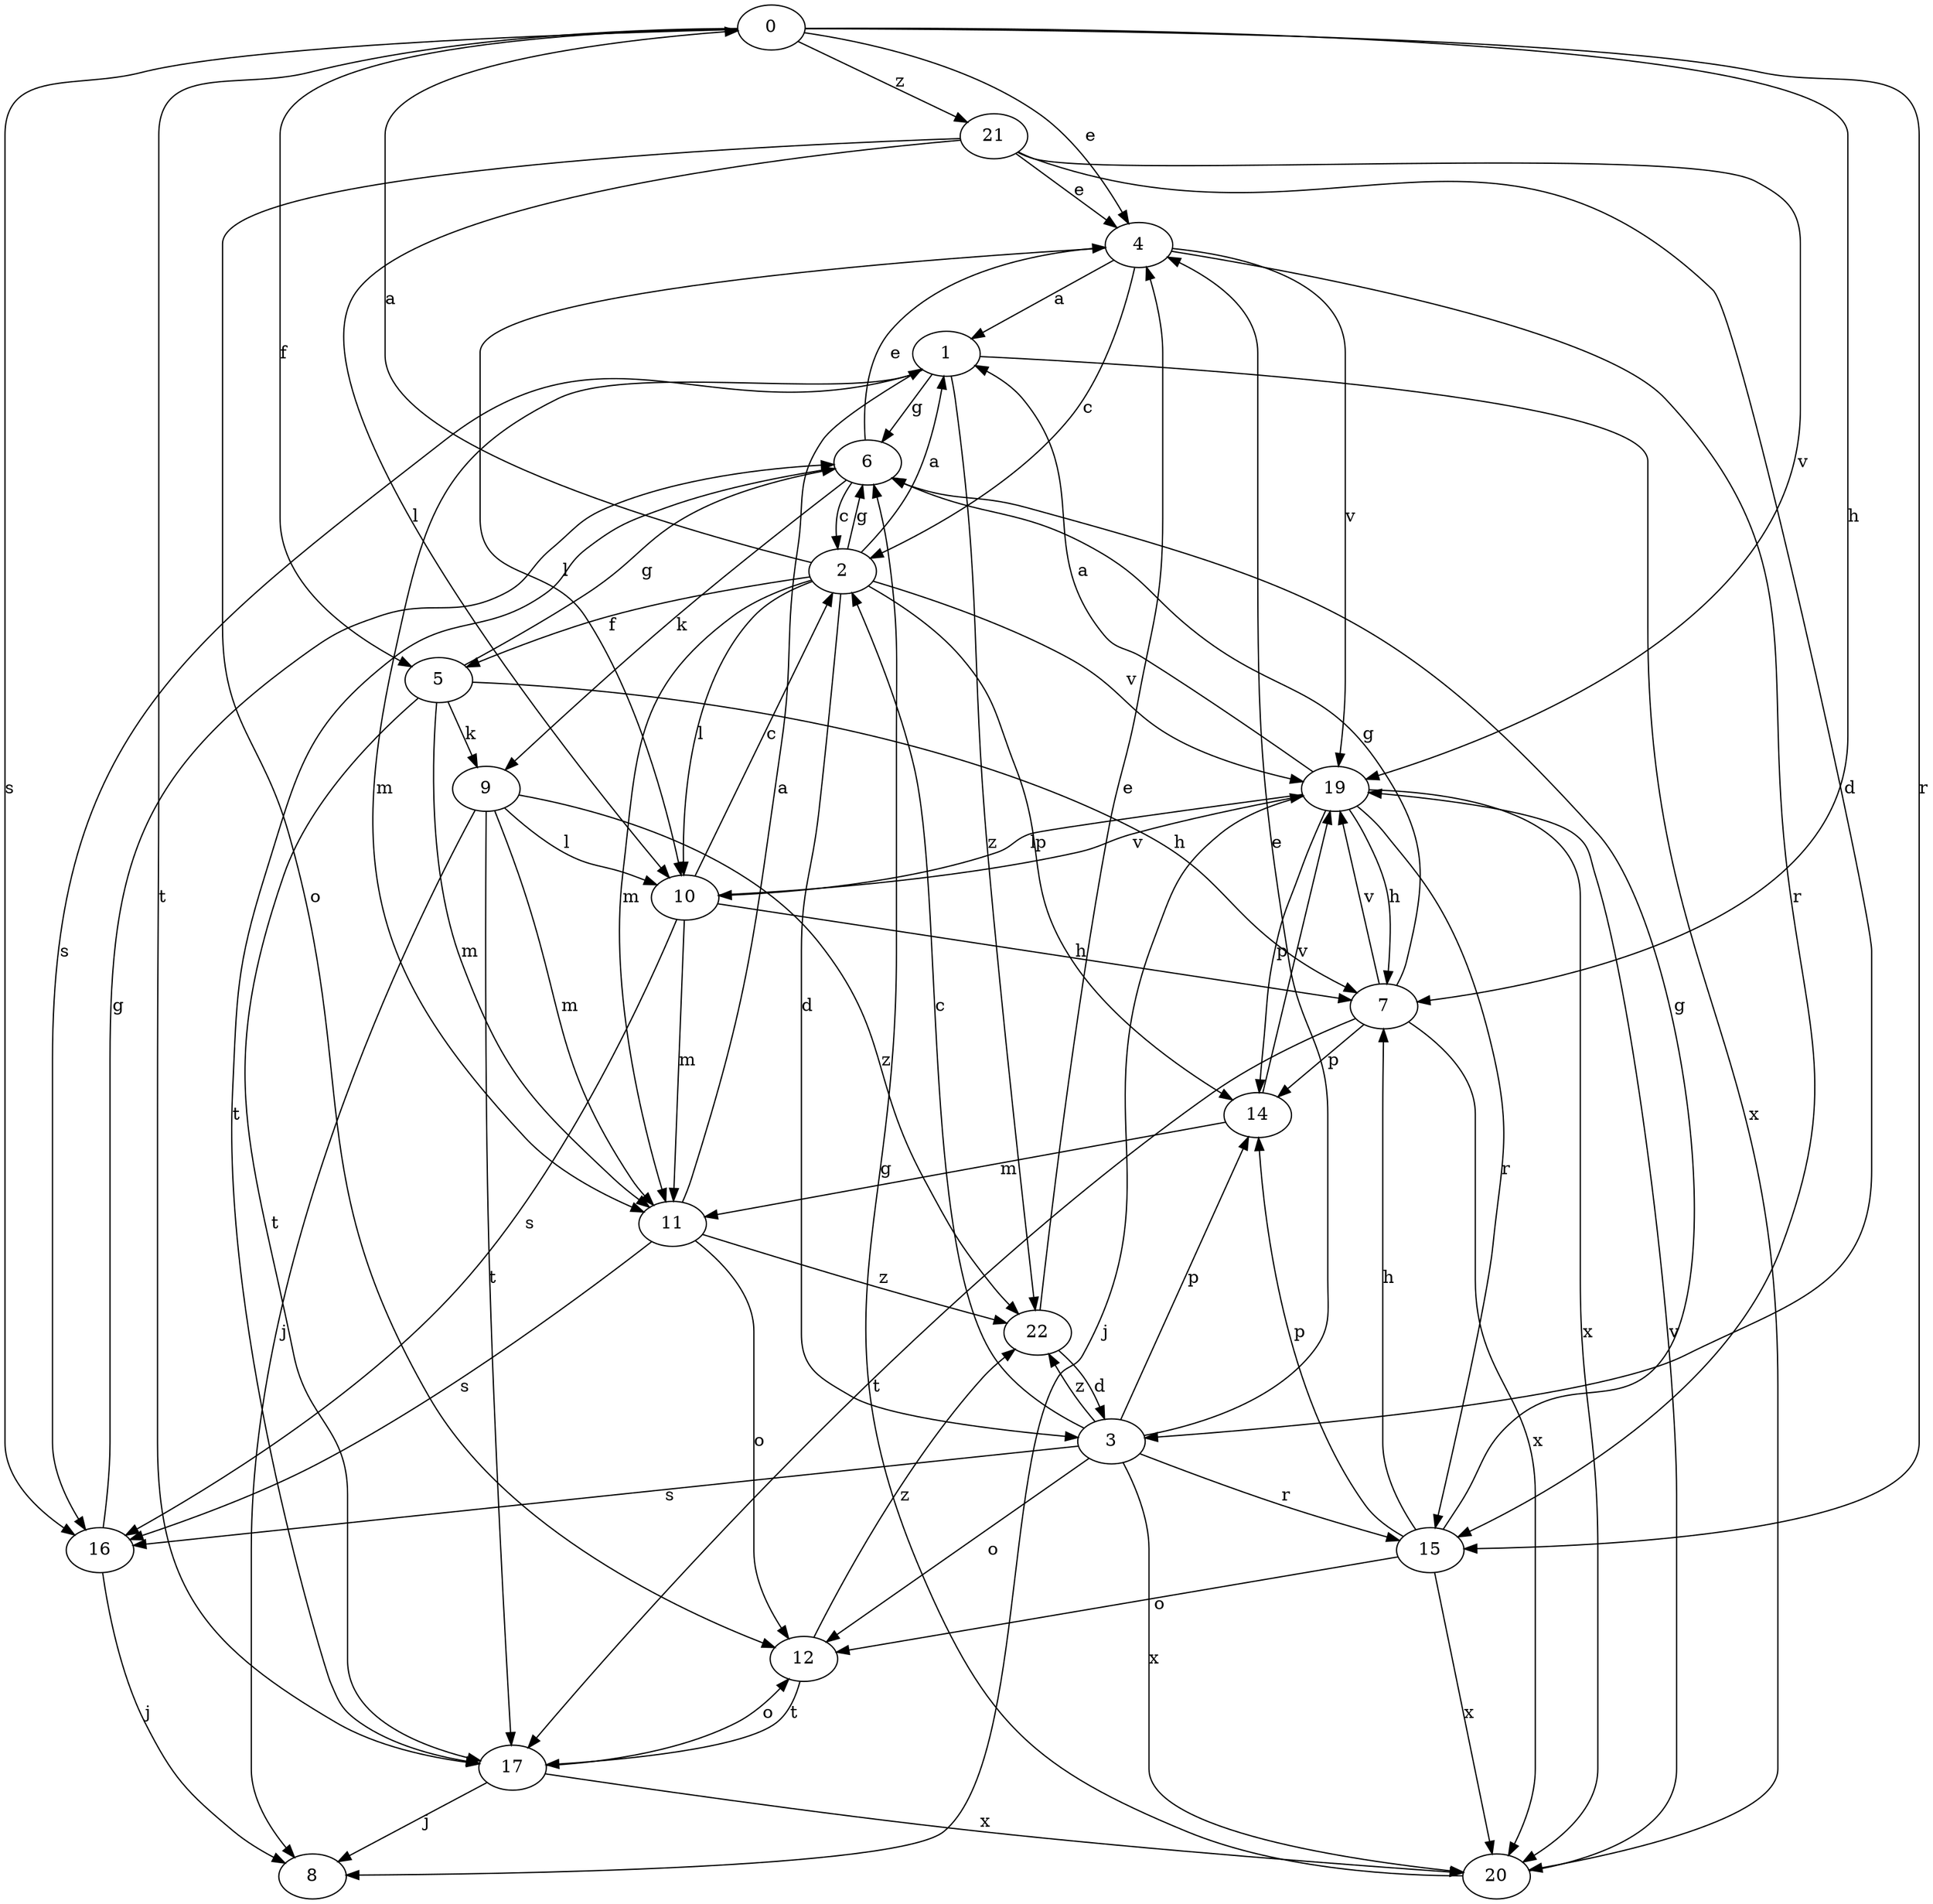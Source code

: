 strict digraph  {
0;
1;
2;
3;
4;
5;
6;
7;
8;
9;
10;
11;
12;
14;
15;
16;
17;
19;
20;
21;
22;
0 -> 4  [label=e];
0 -> 5  [label=f];
0 -> 7  [label=h];
0 -> 15  [label=r];
0 -> 16  [label=s];
0 -> 17  [label=t];
0 -> 21  [label=z];
1 -> 6  [label=g];
1 -> 11  [label=m];
1 -> 16  [label=s];
1 -> 20  [label=x];
1 -> 22  [label=z];
2 -> 0  [label=a];
2 -> 1  [label=a];
2 -> 3  [label=d];
2 -> 5  [label=f];
2 -> 6  [label=g];
2 -> 10  [label=l];
2 -> 11  [label=m];
2 -> 14  [label=p];
2 -> 19  [label=v];
3 -> 2  [label=c];
3 -> 4  [label=e];
3 -> 12  [label=o];
3 -> 14  [label=p];
3 -> 15  [label=r];
3 -> 16  [label=s];
3 -> 20  [label=x];
3 -> 22  [label=z];
4 -> 1  [label=a];
4 -> 2  [label=c];
4 -> 10  [label=l];
4 -> 15  [label=r];
4 -> 19  [label=v];
5 -> 6  [label=g];
5 -> 7  [label=h];
5 -> 9  [label=k];
5 -> 11  [label=m];
5 -> 17  [label=t];
6 -> 2  [label=c];
6 -> 4  [label=e];
6 -> 9  [label=k];
6 -> 17  [label=t];
7 -> 6  [label=g];
7 -> 14  [label=p];
7 -> 17  [label=t];
7 -> 19  [label=v];
7 -> 20  [label=x];
9 -> 8  [label=j];
9 -> 10  [label=l];
9 -> 11  [label=m];
9 -> 17  [label=t];
9 -> 22  [label=z];
10 -> 2  [label=c];
10 -> 7  [label=h];
10 -> 11  [label=m];
10 -> 16  [label=s];
10 -> 19  [label=v];
11 -> 1  [label=a];
11 -> 12  [label=o];
11 -> 16  [label=s];
11 -> 22  [label=z];
12 -> 17  [label=t];
12 -> 22  [label=z];
14 -> 11  [label=m];
14 -> 19  [label=v];
15 -> 6  [label=g];
15 -> 7  [label=h];
15 -> 12  [label=o];
15 -> 14  [label=p];
15 -> 20  [label=x];
16 -> 6  [label=g];
16 -> 8  [label=j];
17 -> 8  [label=j];
17 -> 12  [label=o];
17 -> 20  [label=x];
19 -> 1  [label=a];
19 -> 7  [label=h];
19 -> 8  [label=j];
19 -> 10  [label=l];
19 -> 14  [label=p];
19 -> 15  [label=r];
19 -> 20  [label=x];
20 -> 6  [label=g];
20 -> 19  [label=v];
21 -> 3  [label=d];
21 -> 4  [label=e];
21 -> 10  [label=l];
21 -> 12  [label=o];
21 -> 19  [label=v];
22 -> 3  [label=d];
22 -> 4  [label=e];
}

